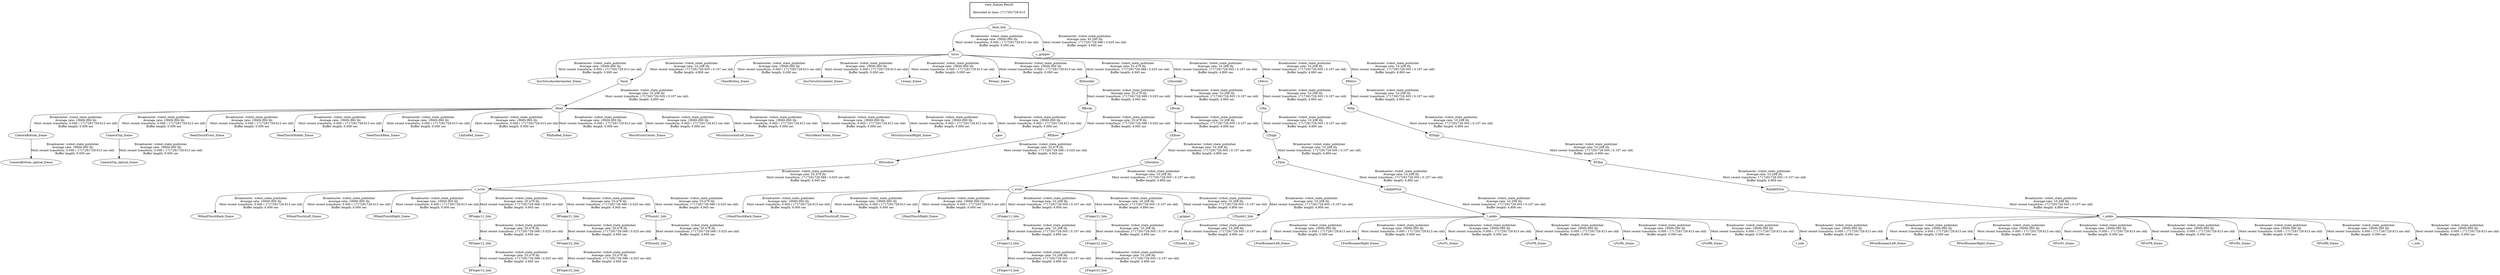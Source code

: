 digraph G {
"torso" -> "ImuTorsoAccelerometer_frame"[label="Broadcaster: /robot_state_publisher\nAverage rate: 10000.000 Hz\nMost recent transform: 0.000 ( 1717291729.613 sec old)\nBuffer length: 0.000 sec\n"];
"base_link" -> "torso"[label="Broadcaster: /robot_state_publisher\nAverage rate: 10000.000 Hz\nMost recent transform: 0.000 ( 1717291729.613 sec old)\nBuffer length: 0.000 sec\n"];
"CameraBottom_frame" -> "CameraBottom_optical_frame"[label="Broadcaster: /robot_state_publisher\nAverage rate: 10000.000 Hz\nMost recent transform: 0.000 ( 1717291729.613 sec old)\nBuffer length: 0.000 sec\n"];
"Head" -> "CameraBottom_frame"[label="Broadcaster: /robot_state_publisher\nAverage rate: 10000.000 Hz\nMost recent transform: 0.000 ( 1717291729.613 sec old)\nBuffer length: 0.000 sec\n"];
"Neck" -> "Head"[label="Broadcaster: /robot_state_publisher\nAverage rate: 10.208 Hz\nMost recent transform: 1717291729.505 ( 0.107 sec old)\nBuffer length: 4.800 sec\n"];
"CameraTop_frame" -> "CameraTop_optical_frame"[label="Broadcaster: /robot_state_publisher\nAverage rate: 10000.000 Hz\nMost recent transform: 0.000 ( 1717291729.613 sec old)\nBuffer length: 0.000 sec\n"];
"Head" -> "CameraTop_frame"[label="Broadcaster: /robot_state_publisher\nAverage rate: 10000.000 Hz\nMost recent transform: 0.000 ( 1717291729.613 sec old)\nBuffer length: 0.000 sec\n"];
"torso" -> "ChestButton_frame"[label="Broadcaster: /robot_state_publisher\nAverage rate: 10000.000 Hz\nMost recent transform: 0.000 ( 1717291729.613 sec old)\nBuffer length: 0.000 sec\n"];
"torso" -> "ImuTorsoGyrometer_frame"[label="Broadcaster: /robot_state_publisher\nAverage rate: 10000.000 Hz\nMost recent transform: 0.000 ( 1717291729.613 sec old)\nBuffer length: 0.000 sec\n"];
"Head" -> "HeadTouchFront_frame"[label="Broadcaster: /robot_state_publisher\nAverage rate: 10000.000 Hz\nMost recent transform: 0.000 ( 1717291729.613 sec old)\nBuffer length: 0.000 sec\n"];
"Head" -> "HeadTouchMiddle_frame"[label="Broadcaster: /robot_state_publisher\nAverage rate: 10000.000 Hz\nMost recent transform: 0.000 ( 1717291729.613 sec old)\nBuffer length: 0.000 sec\n"];
"Head" -> "HeadTouchRear_frame"[label="Broadcaster: /robot_state_publisher\nAverage rate: 10000.000 Hz\nMost recent transform: 0.000 ( 1717291729.613 sec old)\nBuffer length: 0.000 sec\n"];
"Head" -> "LInfraRed_frame"[label="Broadcaster: /robot_state_publisher\nAverage rate: 10000.000 Hz\nMost recent transform: 0.000 ( 1717291729.613 sec old)\nBuffer length: 0.000 sec\n"];
"Head" -> "RInfraRed_frame"[label="Broadcaster: /robot_state_publisher\nAverage rate: 10000.000 Hz\nMost recent transform: 0.000 ( 1717291729.613 sec old)\nBuffer length: 0.000 sec\n"];
"l_ankle" -> "LFootBumperLeft_frame"[label="Broadcaster: /robot_state_publisher\nAverage rate: 10000.000 Hz\nMost recent transform: 0.000 ( 1717291729.613 sec old)\nBuffer length: 0.000 sec\n"];
"LAnklePitch" -> "l_ankle"[label="Broadcaster: /robot_state_publisher\nAverage rate: 10.208 Hz\nMost recent transform: 1717291729.505 ( 0.107 sec old)\nBuffer length: 4.800 sec\n"];
"l_ankle" -> "LFootBumperRight_frame"[label="Broadcaster: /robot_state_publisher\nAverage rate: 10000.000 Hz\nMost recent transform: 0.000 ( 1717291729.613 sec old)\nBuffer length: 0.000 sec\n"];
"l_ankle" -> "LFsrFL_frame"[label="Broadcaster: /robot_state_publisher\nAverage rate: 10000.000 Hz\nMost recent transform: 0.000 ( 1717291729.613 sec old)\nBuffer length: 0.000 sec\n"];
"l_ankle" -> "LFsrFR_frame"[label="Broadcaster: /robot_state_publisher\nAverage rate: 10000.000 Hz\nMost recent transform: 0.000 ( 1717291729.613 sec old)\nBuffer length: 0.000 sec\n"];
"l_ankle" -> "LFsrRL_frame"[label="Broadcaster: /robot_state_publisher\nAverage rate: 10000.000 Hz\nMost recent transform: 0.000 ( 1717291729.613 sec old)\nBuffer length: 0.000 sec\n"];
"l_ankle" -> "LFsrRR_frame"[label="Broadcaster: /robot_state_publisher\nAverage rate: 10000.000 Hz\nMost recent transform: 0.000 ( 1717291729.613 sec old)\nBuffer length: 0.000 sec\n"];
"l_wrist" -> "LHandTouchBack_frame"[label="Broadcaster: /robot_state_publisher\nAverage rate: 10000.000 Hz\nMost recent transform: 0.000 ( 1717291729.613 sec old)\nBuffer length: 0.000 sec\n"];
"LForeArm" -> "l_wrist"[label="Broadcaster: /robot_state_publisher\nAverage rate: 10.208 Hz\nMost recent transform: 1717291729.505 ( 0.107 sec old)\nBuffer length: 4.800 sec\n"];
"l_wrist" -> "LHandTouchLeft_frame"[label="Broadcaster: /robot_state_publisher\nAverage rate: 10000.000 Hz\nMost recent transform: 0.000 ( 1717291729.613 sec old)\nBuffer length: 0.000 sec\n"];
"l_wrist" -> "LHandTouchRight_frame"[label="Broadcaster: /robot_state_publisher\nAverage rate: 10000.000 Hz\nMost recent transform: 0.000 ( 1717291729.613 sec old)\nBuffer length: 0.000 sec\n"];
"l_ankle" -> "l_sole"[label="Broadcaster: /robot_state_publisher\nAverage rate: 10000.000 Hz\nMost recent transform: 0.000 ( 1717291729.613 sec old)\nBuffer length: 0.000 sec\n"];
"Head" -> "MicroFrontCenter_frame"[label="Broadcaster: /robot_state_publisher\nAverage rate: 10000.000 Hz\nMost recent transform: 0.000 ( 1717291729.613 sec old)\nBuffer length: 0.000 sec\n"];
"Head" -> "MicroSurroundLeft_frame"[label="Broadcaster: /robot_state_publisher\nAverage rate: 10000.000 Hz\nMost recent transform: 0.000 ( 1717291729.613 sec old)\nBuffer length: 0.000 sec\n"];
"Head" -> "MicroRearCenter_frame"[label="Broadcaster: /robot_state_publisher\nAverage rate: 10000.000 Hz\nMost recent transform: 0.000 ( 1717291729.613 sec old)\nBuffer length: 0.000 sec\n"];
"Head" -> "MicroSurroundRight_frame"[label="Broadcaster: /robot_state_publisher\nAverage rate: 10000.000 Hz\nMost recent transform: 0.000 ( 1717291729.613 sec old)\nBuffer length: 0.000 sec\n"];
"r_ankle" -> "RFootBumperLeft_frame"[label="Broadcaster: /robot_state_publisher\nAverage rate: 10000.000 Hz\nMost recent transform: 0.000 ( 1717291729.613 sec old)\nBuffer length: 0.000 sec\n"];
"RAnklePitch" -> "r_ankle"[label="Broadcaster: /robot_state_publisher\nAverage rate: 10.208 Hz\nMost recent transform: 1717291729.505 ( 0.107 sec old)\nBuffer length: 4.800 sec\n"];
"r_ankle" -> "RFootBumperRight_frame"[label="Broadcaster: /robot_state_publisher\nAverage rate: 10000.000 Hz\nMost recent transform: 0.000 ( 1717291729.613 sec old)\nBuffer length: 0.000 sec\n"];
"r_ankle" -> "RFsrFL_frame"[label="Broadcaster: /robot_state_publisher\nAverage rate: 10000.000 Hz\nMost recent transform: 0.000 ( 1717291729.613 sec old)\nBuffer length: 0.000 sec\n"];
"r_ankle" -> "RFsrFR_frame"[label="Broadcaster: /robot_state_publisher\nAverage rate: 10000.000 Hz\nMost recent transform: 0.000 ( 1717291729.613 sec old)\nBuffer length: 0.000 sec\n"];
"r_ankle" -> "RFsrRL_frame"[label="Broadcaster: /robot_state_publisher\nAverage rate: 10000.000 Hz\nMost recent transform: 0.000 ( 1717291729.613 sec old)\nBuffer length: 0.000 sec\n"];
"r_ankle" -> "RFsrRR_frame"[label="Broadcaster: /robot_state_publisher\nAverage rate: 10000.000 Hz\nMost recent transform: 0.000 ( 1717291729.613 sec old)\nBuffer length: 0.000 sec\n"];
"r_wrist" -> "RHandTouchBack_frame"[label="Broadcaster: /robot_state_publisher\nAverage rate: 10000.000 Hz\nMost recent transform: 0.000 ( 1717291729.613 sec old)\nBuffer length: 0.000 sec\n"];
"RForeArm" -> "r_wrist"[label="Broadcaster: /robot_state_publisher\nAverage rate: 25.479 Hz\nMost recent transform: 1717291729.588 ( 0.025 sec old)\nBuffer length: 4.945 sec\n"];
"r_wrist" -> "RHandTouchLeft_frame"[label="Broadcaster: /robot_state_publisher\nAverage rate: 10000.000 Hz\nMost recent transform: 0.000 ( 1717291729.613 sec old)\nBuffer length: 0.000 sec\n"];
"r_wrist" -> "RHandTouchRight_frame"[label="Broadcaster: /robot_state_publisher\nAverage rate: 10000.000 Hz\nMost recent transform: 0.000 ( 1717291729.613 sec old)\nBuffer length: 0.000 sec\n"];
"r_ankle" -> "r_sole"[label="Broadcaster: /robot_state_publisher\nAverage rate: 10000.000 Hz\nMost recent transform: 0.000 ( 1717291729.613 sec old)\nBuffer length: 0.000 sec\n"];
"torso" -> "LSonar_frame"[label="Broadcaster: /robot_state_publisher\nAverage rate: 10000.000 Hz\nMost recent transform: 0.000 ( 1717291729.613 sec old)\nBuffer length: 0.000 sec\n"];
"torso" -> "RSonar_frame"[label="Broadcaster: /robot_state_publisher\nAverage rate: 10000.000 Hz\nMost recent transform: 0.000 ( 1717291729.613 sec old)\nBuffer length: 0.000 sec\n"];
"Head" -> "gaze"[label="Broadcaster: /robot_state_publisher\nAverage rate: 10000.000 Hz\nMost recent transform: 0.000 ( 1717291729.613 sec old)\nBuffer length: 0.000 sec\n"];
"base_link" -> "r_gripper"[label="Broadcaster: /robot_state_publisher\nAverage rate: 45.295 Hz\nMost recent transform: 1717291729.588 ( 0.025 sec old)\nBuffer length: 4.945 sec\n"];
"RElbow" -> "RForeArm"[label="Broadcaster: /robot_state_publisher\nAverage rate: 25.479 Hz\nMost recent transform: 1717291729.588 ( 0.025 sec old)\nBuffer length: 4.945 sec\n"];
"RBicep" -> "RElbow"[label="Broadcaster: /robot_state_publisher\nAverage rate: 25.479 Hz\nMost recent transform: 1717291729.588 ( 0.025 sec old)\nBuffer length: 4.945 sec\n"];
"RShoulder" -> "RBicep"[label="Broadcaster: /robot_state_publisher\nAverage rate: 25.479 Hz\nMost recent transform: 1717291729.588 ( 0.025 sec old)\nBuffer length: 4.945 sec\n"];
"r_wrist" -> "RFinger11_link"[label="Broadcaster: /robot_state_publisher\nAverage rate: 25.479 Hz\nMost recent transform: 1717291729.588 ( 0.025 sec old)\nBuffer length: 4.945 sec\n"];
"RFinger11_link" -> "RFinger12_link"[label="Broadcaster: /robot_state_publisher\nAverage rate: 25.479 Hz\nMost recent transform: 1717291729.588 ( 0.025 sec old)\nBuffer length: 4.945 sec\n"];
"RFinger12_link" -> "RFinger13_link"[label="Broadcaster: /robot_state_publisher\nAverage rate: 25.479 Hz\nMost recent transform: 1717291729.588 ( 0.025 sec old)\nBuffer length: 4.945 sec\n"];
"r_wrist" -> "RFinger21_link"[label="Broadcaster: /robot_state_publisher\nAverage rate: 25.479 Hz\nMost recent transform: 1717291729.588 ( 0.025 sec old)\nBuffer length: 4.945 sec\n"];
"RFinger21_link" -> "RFinger22_link"[label="Broadcaster: /robot_state_publisher\nAverage rate: 25.479 Hz\nMost recent transform: 1717291729.588 ( 0.025 sec old)\nBuffer length: 4.945 sec\n"];
"RFinger22_link" -> "RFinger23_link"[label="Broadcaster: /robot_state_publisher\nAverage rate: 25.479 Hz\nMost recent transform: 1717291729.588 ( 0.025 sec old)\nBuffer length: 4.945 sec\n"];
"torso" -> "RShoulder"[label="Broadcaster: /robot_state_publisher\nAverage rate: 25.479 Hz\nMost recent transform: 1717291729.588 ( 0.025 sec old)\nBuffer length: 4.945 sec\n"];
"r_wrist" -> "RThumb1_link"[label="Broadcaster: /robot_state_publisher\nAverage rate: 25.479 Hz\nMost recent transform: 1717291729.588 ( 0.025 sec old)\nBuffer length: 4.945 sec\n"];
"RThumb1_link" -> "RThumb2_link"[label="Broadcaster: /robot_state_publisher\nAverage rate: 25.479 Hz\nMost recent transform: 1717291729.588 ( 0.025 sec old)\nBuffer length: 4.945 sec\n"];
"torso" -> "Neck"[label="Broadcaster: /robot_state_publisher\nAverage rate: 10.208 Hz\nMost recent transform: 1717291729.505 ( 0.107 sec old)\nBuffer length: 4.800 sec\n"];
"LTibia" -> "LAnklePitch"[label="Broadcaster: /robot_state_publisher\nAverage rate: 10.208 Hz\nMost recent transform: 1717291729.505 ( 0.107 sec old)\nBuffer length: 4.800 sec\n"];
"LThigh" -> "LTibia"[label="Broadcaster: /robot_state_publisher\nAverage rate: 10.208 Hz\nMost recent transform: 1717291729.505 ( 0.107 sec old)\nBuffer length: 4.800 sec\n"];
"LElbow" -> "LForeArm"[label="Broadcaster: /robot_state_publisher\nAverage rate: 10.208 Hz\nMost recent transform: 1717291729.505 ( 0.107 sec old)\nBuffer length: 4.800 sec\n"];
"LBicep" -> "LElbow"[label="Broadcaster: /robot_state_publisher\nAverage rate: 10.208 Hz\nMost recent transform: 1717291729.505 ( 0.107 sec old)\nBuffer length: 4.800 sec\n"];
"LShoulder" -> "LBicep"[label="Broadcaster: /robot_state_publisher\nAverage rate: 10.208 Hz\nMost recent transform: 1717291729.505 ( 0.107 sec old)\nBuffer length: 4.800 sec\n"];
"l_wrist" -> "LFinger11_link"[label="Broadcaster: /robot_state_publisher\nAverage rate: 10.208 Hz\nMost recent transform: 1717291729.505 ( 0.107 sec old)\nBuffer length: 4.800 sec\n"];
"LFinger11_link" -> "LFinger12_link"[label="Broadcaster: /robot_state_publisher\nAverage rate: 10.208 Hz\nMost recent transform: 1717291729.505 ( 0.107 sec old)\nBuffer length: 4.800 sec\n"];
"LFinger12_link" -> "LFinger13_link"[label="Broadcaster: /robot_state_publisher\nAverage rate: 10.208 Hz\nMost recent transform: 1717291729.505 ( 0.107 sec old)\nBuffer length: 4.800 sec\n"];
"l_wrist" -> "LFinger21_link"[label="Broadcaster: /robot_state_publisher\nAverage rate: 10.208 Hz\nMost recent transform: 1717291729.505 ( 0.107 sec old)\nBuffer length: 4.800 sec\n"];
"LFinger21_link" -> "LFinger22_link"[label="Broadcaster: /robot_state_publisher\nAverage rate: 10.208 Hz\nMost recent transform: 1717291729.505 ( 0.107 sec old)\nBuffer length: 4.800 sec\n"];
"LFinger22_link" -> "LFinger23_link"[label="Broadcaster: /robot_state_publisher\nAverage rate: 10.208 Hz\nMost recent transform: 1717291729.505 ( 0.107 sec old)\nBuffer length: 4.800 sec\n"];
"l_wrist" -> "l_gripper"[label="Broadcaster: /robot_state_publisher\nAverage rate: 10.208 Hz\nMost recent transform: 1717291729.505 ( 0.107 sec old)\nBuffer length: 4.800 sec\n"];
"LHip" -> "LThigh"[label="Broadcaster: /robot_state_publisher\nAverage rate: 10.208 Hz\nMost recent transform: 1717291729.505 ( 0.107 sec old)\nBuffer length: 4.800 sec\n"];
"LPelvis" -> "LHip"[label="Broadcaster: /robot_state_publisher\nAverage rate: 10.208 Hz\nMost recent transform: 1717291729.505 ( 0.107 sec old)\nBuffer length: 4.800 sec\n"];
"torso" -> "LPelvis"[label="Broadcaster: /robot_state_publisher\nAverage rate: 10.208 Hz\nMost recent transform: 1717291729.505 ( 0.107 sec old)\nBuffer length: 4.800 sec\n"];
"torso" -> "LShoulder"[label="Broadcaster: /robot_state_publisher\nAverage rate: 10.208 Hz\nMost recent transform: 1717291729.505 ( 0.107 sec old)\nBuffer length: 4.800 sec\n"];
"l_wrist" -> "LThumb1_link"[label="Broadcaster: /robot_state_publisher\nAverage rate: 10.208 Hz\nMost recent transform: 1717291729.505 ( 0.107 sec old)\nBuffer length: 4.800 sec\n"];
"LThumb1_link" -> "LThumb2_link"[label="Broadcaster: /robot_state_publisher\nAverage rate: 10.208 Hz\nMost recent transform: 1717291729.505 ( 0.107 sec old)\nBuffer length: 4.800 sec\n"];
"RTibia" -> "RAnklePitch"[label="Broadcaster: /robot_state_publisher\nAverage rate: 10.208 Hz\nMost recent transform: 1717291729.505 ( 0.107 sec old)\nBuffer length: 4.800 sec\n"];
"RThigh" -> "RTibia"[label="Broadcaster: /robot_state_publisher\nAverage rate: 10.208 Hz\nMost recent transform: 1717291729.505 ( 0.107 sec old)\nBuffer length: 4.800 sec\n"];
"RHip" -> "RThigh"[label="Broadcaster: /robot_state_publisher\nAverage rate: 10.208 Hz\nMost recent transform: 1717291729.505 ( 0.107 sec old)\nBuffer length: 4.800 sec\n"];
"RPelvis" -> "RHip"[label="Broadcaster: /robot_state_publisher\nAverage rate: 10.208 Hz\nMost recent transform: 1717291729.505 ( 0.107 sec old)\nBuffer length: 4.800 sec\n"];
"torso" -> "RPelvis"[label="Broadcaster: /robot_state_publisher\nAverage rate: 10.208 Hz\nMost recent transform: 1717291729.505 ( 0.107 sec old)\nBuffer length: 4.800 sec\n"];
edge [style=invis];
 subgraph cluster_legend { style=bold; color=black; label ="view_frames Result";
"Recorded at time: 1717291729.613"[ shape=plaintext ] ;
 }->"base_link";
}